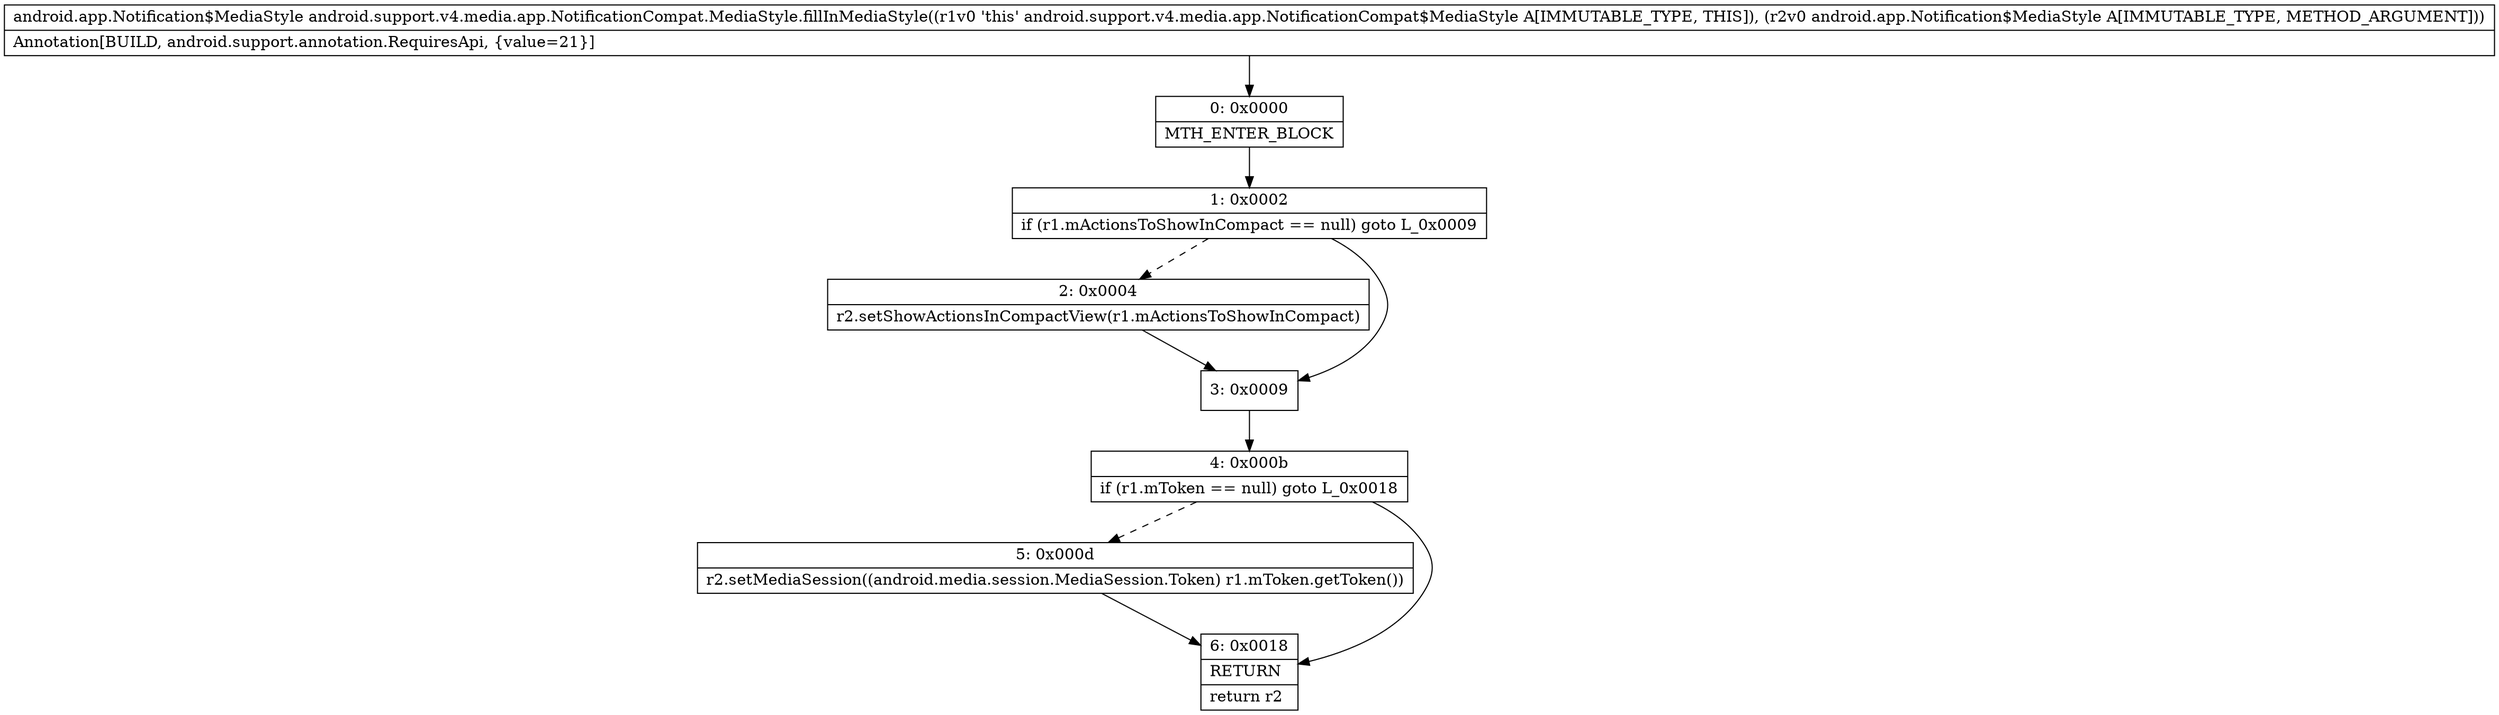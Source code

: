 digraph "CFG forandroid.support.v4.media.app.NotificationCompat.MediaStyle.fillInMediaStyle(Landroid\/app\/Notification$MediaStyle;)Landroid\/app\/Notification$MediaStyle;" {
Node_0 [shape=record,label="{0\:\ 0x0000|MTH_ENTER_BLOCK\l}"];
Node_1 [shape=record,label="{1\:\ 0x0002|if (r1.mActionsToShowInCompact == null) goto L_0x0009\l}"];
Node_2 [shape=record,label="{2\:\ 0x0004|r2.setShowActionsInCompactView(r1.mActionsToShowInCompact)\l}"];
Node_3 [shape=record,label="{3\:\ 0x0009}"];
Node_4 [shape=record,label="{4\:\ 0x000b|if (r1.mToken == null) goto L_0x0018\l}"];
Node_5 [shape=record,label="{5\:\ 0x000d|r2.setMediaSession((android.media.session.MediaSession.Token) r1.mToken.getToken())\l}"];
Node_6 [shape=record,label="{6\:\ 0x0018|RETURN\l|return r2\l}"];
MethodNode[shape=record,label="{android.app.Notification$MediaStyle android.support.v4.media.app.NotificationCompat.MediaStyle.fillInMediaStyle((r1v0 'this' android.support.v4.media.app.NotificationCompat$MediaStyle A[IMMUTABLE_TYPE, THIS]), (r2v0 android.app.Notification$MediaStyle A[IMMUTABLE_TYPE, METHOD_ARGUMENT]))  | Annotation[BUILD, android.support.annotation.RequiresApi, \{value=21\}]\l}"];
MethodNode -> Node_0;
Node_0 -> Node_1;
Node_1 -> Node_2[style=dashed];
Node_1 -> Node_3;
Node_2 -> Node_3;
Node_3 -> Node_4;
Node_4 -> Node_5[style=dashed];
Node_4 -> Node_6;
Node_5 -> Node_6;
}

